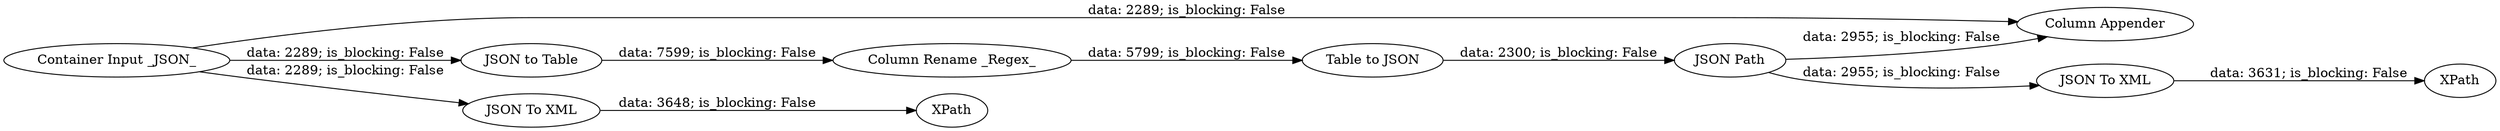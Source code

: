 digraph {
	"7413788532021359190_4" [label=XPath]
	"7413788532021359190_15" [label="Column Appender"]
	"7413788532021359190_7" [label="JSON to Table"]
	"7413788532021359190_16" [label="JSON To XML"]
	"7413788532021359190_17" [label=XPath]
	"7413788532021359190_5" [label="Container Input _JSON_"]
	"7413788532021359190_14" [label="JSON Path"]
	"7413788532021359190_6" [label="JSON To XML"]
	"7413788532021359190_8" [label="Table to JSON"]
	"7413788532021359190_9" [label="Column Rename _Regex_"]
	"7413788532021359190_6" -> "7413788532021359190_4" [label="data: 3631; is_blocking: False"]
	"7413788532021359190_14" -> "7413788532021359190_6" [label="data: 2955; is_blocking: False"]
	"7413788532021359190_8" -> "7413788532021359190_14" [label="data: 2300; is_blocking: False"]
	"7413788532021359190_5" -> "7413788532021359190_7" [label="data: 2289; is_blocking: False"]
	"7413788532021359190_14" -> "7413788532021359190_15" [label="data: 2955; is_blocking: False"]
	"7413788532021359190_16" -> "7413788532021359190_17" [label="data: 3648; is_blocking: False"]
	"7413788532021359190_5" -> "7413788532021359190_15" [label="data: 2289; is_blocking: False"]
	"7413788532021359190_5" -> "7413788532021359190_16" [label="data: 2289; is_blocking: False"]
	"7413788532021359190_9" -> "7413788532021359190_8" [label="data: 5799; is_blocking: False"]
	"7413788532021359190_7" -> "7413788532021359190_9" [label="data: 7599; is_blocking: False"]
	rankdir=LR
}
